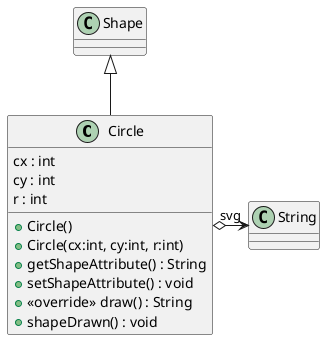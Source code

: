 @startuml
class Circle {
    cx : int
    cy : int
    r : int
    + Circle()
    + Circle(cx:int, cy:int, r:int)
    + getShapeAttribute() : String
    + setShapeAttribute() : void
    + <<override>> draw() : String
    + shapeDrawn() : void
}
Shape <|-- Circle
Circle o-> "svg" String
@enduml
